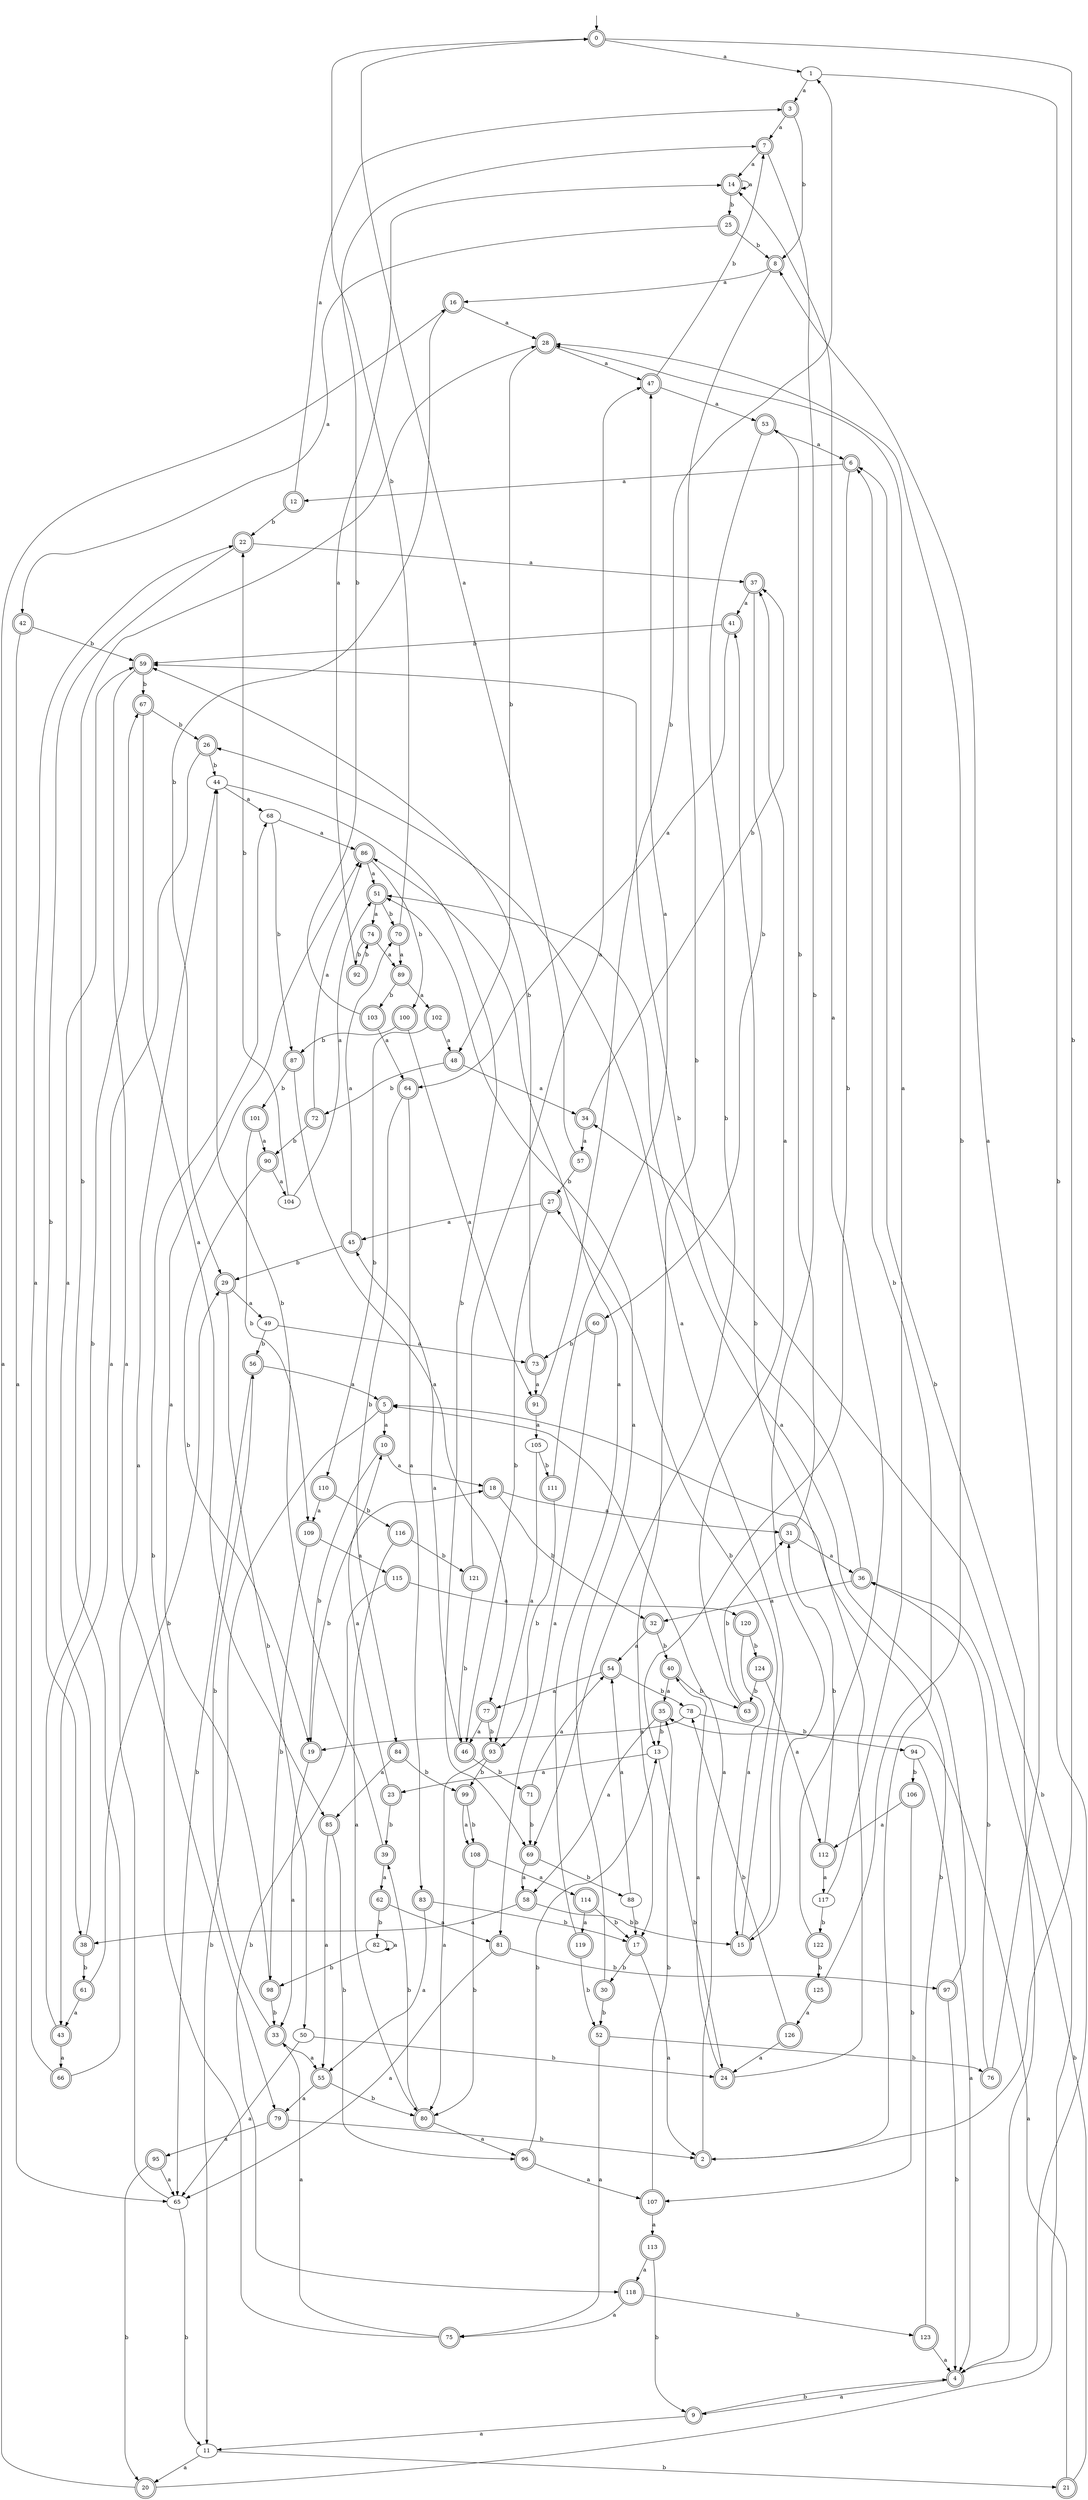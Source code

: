 digraph RandomDFA {
  __start0 [label="", shape=none];
  __start0 -> 0 [label=""];
  0 [shape=circle] [shape=doublecircle]
  0 -> 1 [label="a"]
  0 -> 2 [label="b"]
  1
  1 -> 3 [label="a"]
  1 -> 4 [label="b"]
  2 [shape=doublecircle]
  2 -> 5 [label="a"]
  2 -> 6 [label="b"]
  3 [shape=doublecircle]
  3 -> 7 [label="a"]
  3 -> 8 [label="b"]
  4 [shape=doublecircle]
  4 -> 9 [label="a"]
  4 -> 6 [label="b"]
  5 [shape=doublecircle]
  5 -> 10 [label="a"]
  5 -> 11 [label="b"]
  6 [shape=doublecircle]
  6 -> 12 [label="a"]
  6 -> 13 [label="b"]
  7 [shape=doublecircle]
  7 -> 14 [label="a"]
  7 -> 15 [label="b"]
  8 [shape=doublecircle]
  8 -> 16 [label="a"]
  8 -> 17 [label="b"]
  9 [shape=doublecircle]
  9 -> 11 [label="a"]
  9 -> 4 [label="b"]
  10 [shape=doublecircle]
  10 -> 18 [label="a"]
  10 -> 19 [label="b"]
  11
  11 -> 20 [label="a"]
  11 -> 21 [label="b"]
  12 [shape=doublecircle]
  12 -> 3 [label="a"]
  12 -> 22 [label="b"]
  13
  13 -> 23 [label="a"]
  13 -> 24 [label="b"]
  14 [shape=doublecircle]
  14 -> 14 [label="a"]
  14 -> 25 [label="b"]
  15 [shape=doublecircle]
  15 -> 26 [label="a"]
  15 -> 27 [label="b"]
  16 [shape=doublecircle]
  16 -> 28 [label="a"]
  16 -> 29 [label="b"]
  17 [shape=doublecircle]
  17 -> 2 [label="a"]
  17 -> 30 [label="b"]
  18 [shape=doublecircle]
  18 -> 31 [label="a"]
  18 -> 32 [label="b"]
  19 [shape=doublecircle]
  19 -> 33 [label="a"]
  19 -> 18 [label="b"]
  20 [shape=doublecircle]
  20 -> 16 [label="a"]
  20 -> 34 [label="b"]
  21 [shape=doublecircle]
  21 -> 35 [label="a"]
  21 -> 36 [label="b"]
  22 [shape=doublecircle]
  22 -> 37 [label="a"]
  22 -> 38 [label="b"]
  23 [shape=doublecircle]
  23 -> 10 [label="a"]
  23 -> 39 [label="b"]
  24 [shape=doublecircle]
  24 -> 40 [label="a"]
  24 -> 41 [label="b"]
  25 [shape=doublecircle]
  25 -> 42 [label="a"]
  25 -> 8 [label="b"]
  26 [shape=doublecircle]
  26 -> 43 [label="a"]
  26 -> 44 [label="b"]
  27 [shape=doublecircle]
  27 -> 45 [label="a"]
  27 -> 46 [label="b"]
  28 [shape=doublecircle]
  28 -> 47 [label="a"]
  28 -> 48 [label="b"]
  29 [shape=doublecircle]
  29 -> 49 [label="a"]
  29 -> 50 [label="b"]
  30 [shape=doublecircle]
  30 -> 51 [label="a"]
  30 -> 52 [label="b"]
  31 [shape=doublecircle]
  31 -> 36 [label="a"]
  31 -> 53 [label="b"]
  32 [shape=doublecircle]
  32 -> 54 [label="a"]
  32 -> 40 [label="b"]
  33 [shape=doublecircle]
  33 -> 55 [label="a"]
  33 -> 56 [label="b"]
  34 [shape=doublecircle]
  34 -> 57 [label="a"]
  34 -> 37 [label="b"]
  35 [shape=doublecircle]
  35 -> 58 [label="a"]
  35 -> 13 [label="b"]
  36 [shape=doublecircle]
  36 -> 32 [label="a"]
  36 -> 59 [label="b"]
  37 [shape=doublecircle]
  37 -> 41 [label="a"]
  37 -> 60 [label="b"]
  38 [shape=doublecircle]
  38 -> 59 [label="a"]
  38 -> 61 [label="b"]
  39 [shape=doublecircle]
  39 -> 62 [label="a"]
  39 -> 44 [label="b"]
  40 [shape=doublecircle]
  40 -> 35 [label="a"]
  40 -> 63 [label="b"]
  41 [shape=doublecircle]
  41 -> 64 [label="a"]
  41 -> 59 [label="b"]
  42 [shape=doublecircle]
  42 -> 65 [label="a"]
  42 -> 59 [label="b"]
  43 [shape=doublecircle]
  43 -> 66 [label="a"]
  43 -> 67 [label="b"]
  44
  44 -> 68 [label="a"]
  44 -> 69 [label="b"]
  45 [shape=doublecircle]
  45 -> 70 [label="a"]
  45 -> 29 [label="b"]
  46 [shape=doublecircle]
  46 -> 45 [label="a"]
  46 -> 71 [label="b"]
  47 [shape=doublecircle]
  47 -> 53 [label="a"]
  47 -> 7 [label="b"]
  48 [shape=doublecircle]
  48 -> 34 [label="a"]
  48 -> 72 [label="b"]
  49
  49 -> 73 [label="a"]
  49 -> 56 [label="b"]
  50
  50 -> 65 [label="a"]
  50 -> 24 [label="b"]
  51 [shape=doublecircle]
  51 -> 74 [label="a"]
  51 -> 70 [label="b"]
  52 [shape=doublecircle]
  52 -> 75 [label="a"]
  52 -> 76 [label="b"]
  53 [shape=doublecircle]
  53 -> 6 [label="a"]
  53 -> 69 [label="b"]
  54 [shape=doublecircle]
  54 -> 77 [label="a"]
  54 -> 78 [label="b"]
  55 [shape=doublecircle]
  55 -> 79 [label="a"]
  55 -> 80 [label="b"]
  56 [shape=doublecircle]
  56 -> 5 [label="a"]
  56 -> 65 [label="b"]
  57 [shape=doublecircle]
  57 -> 0 [label="a"]
  57 -> 27 [label="b"]
  58 [shape=doublecircle]
  58 -> 38 [label="a"]
  58 -> 15 [label="b"]
  59 [shape=doublecircle]
  59 -> 79 [label="a"]
  59 -> 67 [label="b"]
  60 [shape=doublecircle]
  60 -> 81 [label="a"]
  60 -> 73 [label="b"]
  61 [shape=doublecircle]
  61 -> 43 [label="a"]
  61 -> 29 [label="b"]
  62 [shape=doublecircle]
  62 -> 81 [label="a"]
  62 -> 82 [label="b"]
  63 [shape=doublecircle]
  63 -> 37 [label="a"]
  63 -> 31 [label="b"]
  64 [shape=doublecircle]
  64 -> 83 [label="a"]
  64 -> 84 [label="b"]
  65
  65 -> 44 [label="a"]
  65 -> 11 [label="b"]
  66 [shape=doublecircle]
  66 -> 22 [label="a"]
  66 -> 28 [label="b"]
  67 [shape=doublecircle]
  67 -> 85 [label="a"]
  67 -> 26 [label="b"]
  68
  68 -> 86 [label="a"]
  68 -> 87 [label="b"]
  69 [shape=doublecircle]
  69 -> 58 [label="a"]
  69 -> 88 [label="b"]
  70 [shape=doublecircle]
  70 -> 89 [label="a"]
  70 -> 0 [label="b"]
  71 [shape=doublecircle]
  71 -> 54 [label="a"]
  71 -> 69 [label="b"]
  72 [shape=doublecircle]
  72 -> 86 [label="a"]
  72 -> 90 [label="b"]
  73 [shape=doublecircle]
  73 -> 91 [label="a"]
  73 -> 59 [label="b"]
  74 [shape=doublecircle]
  74 -> 89 [label="a"]
  74 -> 92 [label="b"]
  75 [shape=doublecircle]
  75 -> 33 [label="a"]
  75 -> 68 [label="b"]
  76 [shape=doublecircle]
  76 -> 8 [label="a"]
  76 -> 36 [label="b"]
  77 [shape=doublecircle]
  77 -> 46 [label="a"]
  77 -> 93 [label="b"]
  78
  78 -> 19 [label="a"]
  78 -> 94 [label="b"]
  79 [shape=doublecircle]
  79 -> 95 [label="a"]
  79 -> 2 [label="b"]
  80 [shape=doublecircle]
  80 -> 96 [label="a"]
  80 -> 39 [label="b"]
  81 [shape=doublecircle]
  81 -> 65 [label="a"]
  81 -> 97 [label="b"]
  82
  82 -> 82 [label="a"]
  82 -> 98 [label="b"]
  83 [shape=doublecircle]
  83 -> 55 [label="a"]
  83 -> 17 [label="b"]
  84 [shape=doublecircle]
  84 -> 85 [label="a"]
  84 -> 99 [label="b"]
  85 [shape=doublecircle]
  85 -> 55 [label="a"]
  85 -> 96 [label="b"]
  86 [shape=doublecircle]
  86 -> 51 [label="a"]
  86 -> 100 [label="b"]
  87 [shape=doublecircle]
  87 -> 77 [label="a"]
  87 -> 101 [label="b"]
  88
  88 -> 54 [label="a"]
  88 -> 17 [label="b"]
  89 [shape=doublecircle]
  89 -> 102 [label="a"]
  89 -> 103 [label="b"]
  90 [shape=doublecircle]
  90 -> 104 [label="a"]
  90 -> 19 [label="b"]
  91 [shape=doublecircle]
  91 -> 105 [label="a"]
  91 -> 1 [label="b"]
  92 [shape=doublecircle]
  92 -> 14 [label="a"]
  92 -> 74 [label="b"]
  93 [shape=doublecircle]
  93 -> 80 [label="a"]
  93 -> 99 [label="b"]
  94
  94 -> 4 [label="a"]
  94 -> 106 [label="b"]
  95 [shape=doublecircle]
  95 -> 65 [label="a"]
  95 -> 20 [label="b"]
  96 [shape=doublecircle]
  96 -> 107 [label="a"]
  96 -> 13 [label="b"]
  97 [shape=doublecircle]
  97 -> 51 [label="a"]
  97 -> 4 [label="b"]
  98 [shape=doublecircle]
  98 -> 86 [label="a"]
  98 -> 33 [label="b"]
  99 [shape=doublecircle]
  99 -> 108 [label="a"]
  99 -> 108 [label="b"]
  100 [shape=doublecircle]
  100 -> 91 [label="a"]
  100 -> 87 [label="b"]
  101 [shape=doublecircle]
  101 -> 90 [label="a"]
  101 -> 109 [label="b"]
  102 [shape=doublecircle]
  102 -> 48 [label="a"]
  102 -> 110 [label="b"]
  103 [shape=doublecircle]
  103 -> 64 [label="a"]
  103 -> 7 [label="b"]
  104
  104 -> 51 [label="a"]
  104 -> 22 [label="b"]
  105
  105 -> 93 [label="a"]
  105 -> 111 [label="b"]
  106 [shape=doublecircle]
  106 -> 112 [label="a"]
  106 -> 107 [label="b"]
  107 [shape=doublecircle]
  107 -> 113 [label="a"]
  107 -> 35 [label="b"]
  108 [shape=doublecircle]
  108 -> 114 [label="a"]
  108 -> 80 [label="b"]
  109 [shape=doublecircle]
  109 -> 115 [label="a"]
  109 -> 98 [label="b"]
  110 [shape=doublecircle]
  110 -> 109 [label="a"]
  110 -> 116 [label="b"]
  111 [shape=doublecircle]
  111 -> 47 [label="a"]
  111 -> 93 [label="b"]
  112 [shape=doublecircle]
  112 -> 117 [label="a"]
  112 -> 31 [label="b"]
  113 [shape=doublecircle]
  113 -> 118 [label="a"]
  113 -> 9 [label="b"]
  114 [shape=doublecircle]
  114 -> 119 [label="a"]
  114 -> 17 [label="b"]
  115 [shape=doublecircle]
  115 -> 120 [label="a"]
  115 -> 118 [label="b"]
  116 [shape=doublecircle]
  116 -> 80 [label="a"]
  116 -> 121 [label="b"]
  117
  117 -> 28 [label="a"]
  117 -> 122 [label="b"]
  118 [shape=doublecircle]
  118 -> 75 [label="a"]
  118 -> 123 [label="b"]
  119 [shape=doublecircle]
  119 -> 86 [label="a"]
  119 -> 52 [label="b"]
  120 [shape=doublecircle]
  120 -> 15 [label="a"]
  120 -> 124 [label="b"]
  121 [shape=doublecircle]
  121 -> 47 [label="a"]
  121 -> 46 [label="b"]
  122 [shape=doublecircle]
  122 -> 14 [label="a"]
  122 -> 125 [label="b"]
  123 [shape=doublecircle]
  123 -> 4 [label="a"]
  123 -> 5 [label="b"]
  124 [shape=doublecircle]
  124 -> 112 [label="a"]
  124 -> 63 [label="b"]
  125 [shape=doublecircle]
  125 -> 126 [label="a"]
  125 -> 28 [label="b"]
  126 [shape=doublecircle]
  126 -> 24 [label="a"]
  126 -> 78 [label="b"]
}
